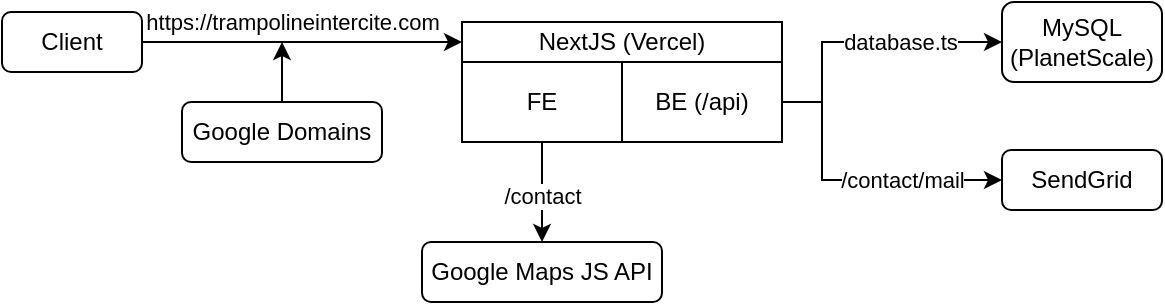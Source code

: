 <mxfile version="20.2.3" type="device"><diagram id="rO8_3sUU8VijhXjaB0Oa" name="Page-1"><mxGraphModel dx="813" dy="431" grid="1" gridSize="10" guides="1" tooltips="1" connect="1" arrows="1" fold="1" page="1" pageScale="1" pageWidth="827" pageHeight="1169" math="0" shadow="0"><root><mxCell id="0"/><mxCell id="1" parent="0"/><mxCell id="D8qloDL-yePJ6hYeuw38-22" value="NextJS (Vercel)" style="rounded=0;whiteSpace=wrap;html=1;" vertex="1" parent="1"><mxGeometry x="330" y="520" width="160" height="20" as="geometry"/></mxCell><mxCell id="D8qloDL-yePJ6hYeuw38-29" style="edgeStyle=orthogonalEdgeStyle;rounded=0;orthogonalLoop=1;jettySize=auto;html=1;entryX=0.5;entryY=0;entryDx=0;entryDy=0;" edge="1" parent="1" source="D8qloDL-yePJ6hYeuw38-23" target="D8qloDL-yePJ6hYeuw38-28"><mxGeometry relative="1" as="geometry"/></mxCell><mxCell id="D8qloDL-yePJ6hYeuw38-30" value="/contact" style="edgeLabel;html=1;align=center;verticalAlign=middle;resizable=0;points=[];" vertex="1" connectable="0" parent="D8qloDL-yePJ6hYeuw38-29"><mxGeometry x="-0.227" relative="1" as="geometry"><mxPoint y="7" as="offset"/></mxGeometry></mxCell><mxCell id="D8qloDL-yePJ6hYeuw38-23" value="FE" style="rounded=0;whiteSpace=wrap;html=1;" vertex="1" parent="1"><mxGeometry x="330" y="540" width="80" height="40" as="geometry"/></mxCell><mxCell id="D8qloDL-yePJ6hYeuw38-32" style="edgeStyle=orthogonalEdgeStyle;rounded=0;orthogonalLoop=1;jettySize=auto;html=1;entryX=0;entryY=0.5;entryDx=0;entryDy=0;exitX=1;exitY=0.5;exitDx=0;exitDy=0;" edge="1" parent="1" source="D8qloDL-yePJ6hYeuw38-24" target="D8qloDL-yePJ6hYeuw38-31"><mxGeometry relative="1" as="geometry"><Array as="points"><mxPoint x="510" y="560"/><mxPoint x="510" y="599"/></Array></mxGeometry></mxCell><mxCell id="D8qloDL-yePJ6hYeuw38-33" value="/contact/mail" style="edgeLabel;html=1;align=center;verticalAlign=middle;resizable=0;points=[];" vertex="1" connectable="0" parent="D8qloDL-yePJ6hYeuw38-32"><mxGeometry x="0.525" y="-1" relative="1" as="geometry"><mxPoint x="-15" y="-1" as="offset"/></mxGeometry></mxCell><mxCell id="D8qloDL-yePJ6hYeuw38-35" style="edgeStyle=orthogonalEdgeStyle;rounded=0;orthogonalLoop=1;jettySize=auto;html=1;entryX=0;entryY=0.5;entryDx=0;entryDy=0;" edge="1" parent="1" source="D8qloDL-yePJ6hYeuw38-24" target="D8qloDL-yePJ6hYeuw38-34"><mxGeometry relative="1" as="geometry"><Array as="points"><mxPoint x="510" y="560"/><mxPoint x="510" y="530"/></Array></mxGeometry></mxCell><mxCell id="D8qloDL-yePJ6hYeuw38-36" value="database.ts" style="edgeLabel;html=1;align=center;verticalAlign=middle;resizable=0;points=[];" vertex="1" connectable="0" parent="D8qloDL-yePJ6hYeuw38-35"><mxGeometry x="0.267" relative="1" as="geometry"><mxPoint as="offset"/></mxGeometry></mxCell><mxCell id="D8qloDL-yePJ6hYeuw38-24" value="BE (/api)" style="rounded=0;whiteSpace=wrap;html=1;" vertex="1" parent="1"><mxGeometry x="410" y="540" width="80" height="40" as="geometry"/></mxCell><mxCell id="D8qloDL-yePJ6hYeuw38-26" style="edgeStyle=orthogonalEdgeStyle;rounded=0;orthogonalLoop=1;jettySize=auto;html=1;entryX=0;entryY=0.5;entryDx=0;entryDy=0;" edge="1" parent="1" source="D8qloDL-yePJ6hYeuw38-25" target="D8qloDL-yePJ6hYeuw38-22"><mxGeometry relative="1" as="geometry"/></mxCell><mxCell id="D8qloDL-yePJ6hYeuw38-27" value="https://trampolineintercite.com" style="edgeLabel;html=1;align=center;verticalAlign=middle;resizable=0;points=[];" vertex="1" connectable="0" parent="D8qloDL-yePJ6hYeuw38-26"><mxGeometry x="-0.35" y="1" relative="1" as="geometry"><mxPoint x="23" y="-9" as="offset"/></mxGeometry></mxCell><mxCell id="D8qloDL-yePJ6hYeuw38-25" value="Client" style="rounded=1;whiteSpace=wrap;html=1;" vertex="1" parent="1"><mxGeometry x="100" y="515" width="70" height="30" as="geometry"/></mxCell><mxCell id="D8qloDL-yePJ6hYeuw38-28" value="Google Maps JS API" style="rounded=1;whiteSpace=wrap;html=1;" vertex="1" parent="1"><mxGeometry x="310" y="630" width="120" height="30" as="geometry"/></mxCell><mxCell id="D8qloDL-yePJ6hYeuw38-31" value="SendGrid" style="rounded=1;whiteSpace=wrap;html=1;" vertex="1" parent="1"><mxGeometry x="600" y="584" width="80" height="30" as="geometry"/></mxCell><mxCell id="D8qloDL-yePJ6hYeuw38-34" value="MySQL&lt;br&gt;(PlanetScale)" style="rounded=1;whiteSpace=wrap;html=1;" vertex="1" parent="1"><mxGeometry x="600" y="510" width="80" height="40" as="geometry"/></mxCell><mxCell id="D8qloDL-yePJ6hYeuw38-38" style="edgeStyle=orthogonalEdgeStyle;rounded=0;orthogonalLoop=1;jettySize=auto;html=1;" edge="1" parent="1" source="D8qloDL-yePJ6hYeuw38-37"><mxGeometry relative="1" as="geometry"><mxPoint x="240" y="530" as="targetPoint"/></mxGeometry></mxCell><mxCell id="D8qloDL-yePJ6hYeuw38-37" value="Google Domains" style="rounded=1;whiteSpace=wrap;html=1;" vertex="1" parent="1"><mxGeometry x="190" y="560" width="100" height="30" as="geometry"/></mxCell></root></mxGraphModel></diagram></mxfile>